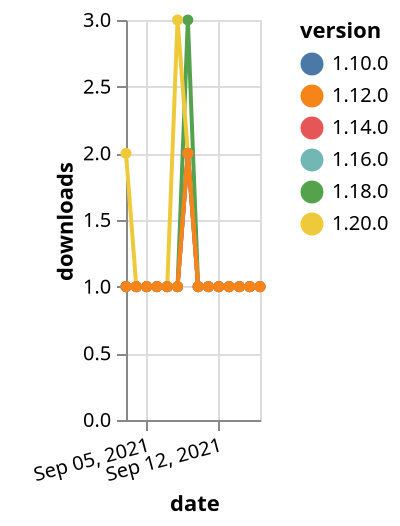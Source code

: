 {"$schema": "https://vega.github.io/schema/vega-lite/v5.json", "description": "A simple bar chart with embedded data.", "data": {"values": [{"date": "2021-09-03", "total": 167, "delta": 1, "version": "1.18.0"}, {"date": "2021-09-04", "total": 168, "delta": 1, "version": "1.18.0"}, {"date": "2021-09-05", "total": 169, "delta": 1, "version": "1.18.0"}, {"date": "2021-09-06", "total": 170, "delta": 1, "version": "1.18.0"}, {"date": "2021-09-07", "total": 171, "delta": 1, "version": "1.18.0"}, {"date": "2021-09-08", "total": 172, "delta": 1, "version": "1.18.0"}, {"date": "2021-09-09", "total": 175, "delta": 3, "version": "1.18.0"}, {"date": "2021-09-10", "total": 176, "delta": 1, "version": "1.18.0"}, {"date": "2021-09-11", "total": 177, "delta": 1, "version": "1.18.0"}, {"date": "2021-09-12", "total": 178, "delta": 1, "version": "1.18.0"}, {"date": "2021-09-13", "total": 179, "delta": 1, "version": "1.18.0"}, {"date": "2021-09-14", "total": 180, "delta": 1, "version": "1.18.0"}, {"date": "2021-09-15", "total": 181, "delta": 1, "version": "1.18.0"}, {"date": "2021-09-16", "total": 182, "delta": 1, "version": "1.18.0"}, {"date": "2021-09-03", "total": 238, "delta": 1, "version": "1.10.0"}, {"date": "2021-09-04", "total": 239, "delta": 1, "version": "1.10.0"}, {"date": "2021-09-05", "total": 240, "delta": 1, "version": "1.10.0"}, {"date": "2021-09-06", "total": 241, "delta": 1, "version": "1.10.0"}, {"date": "2021-09-07", "total": 242, "delta": 1, "version": "1.10.0"}, {"date": "2021-09-08", "total": 243, "delta": 1, "version": "1.10.0"}, {"date": "2021-09-09", "total": 245, "delta": 2, "version": "1.10.0"}, {"date": "2021-09-10", "total": 246, "delta": 1, "version": "1.10.0"}, {"date": "2021-09-11", "total": 247, "delta": 1, "version": "1.10.0"}, {"date": "2021-09-12", "total": 248, "delta": 1, "version": "1.10.0"}, {"date": "2021-09-13", "total": 249, "delta": 1, "version": "1.10.0"}, {"date": "2021-09-14", "total": 250, "delta": 1, "version": "1.10.0"}, {"date": "2021-09-15", "total": 251, "delta": 1, "version": "1.10.0"}, {"date": "2021-09-16", "total": 252, "delta": 1, "version": "1.10.0"}, {"date": "2021-09-03", "total": 117, "delta": 2, "version": "1.20.0"}, {"date": "2021-09-04", "total": 118, "delta": 1, "version": "1.20.0"}, {"date": "2021-09-05", "total": 119, "delta": 1, "version": "1.20.0"}, {"date": "2021-09-06", "total": 120, "delta": 1, "version": "1.20.0"}, {"date": "2021-09-07", "total": 121, "delta": 1, "version": "1.20.0"}, {"date": "2021-09-08", "total": 124, "delta": 3, "version": "1.20.0"}, {"date": "2021-09-09", "total": 126, "delta": 2, "version": "1.20.0"}, {"date": "2021-09-10", "total": 127, "delta": 1, "version": "1.20.0"}, {"date": "2021-09-11", "total": 128, "delta": 1, "version": "1.20.0"}, {"date": "2021-09-12", "total": 129, "delta": 1, "version": "1.20.0"}, {"date": "2021-09-13", "total": 130, "delta": 1, "version": "1.20.0"}, {"date": "2021-09-14", "total": 131, "delta": 1, "version": "1.20.0"}, {"date": "2021-09-15", "total": 132, "delta": 1, "version": "1.20.0"}, {"date": "2021-09-16", "total": 133, "delta": 1, "version": "1.20.0"}, {"date": "2021-09-03", "total": 151, "delta": 1, "version": "1.16.0"}, {"date": "2021-09-04", "total": 152, "delta": 1, "version": "1.16.0"}, {"date": "2021-09-05", "total": 153, "delta": 1, "version": "1.16.0"}, {"date": "2021-09-06", "total": 154, "delta": 1, "version": "1.16.0"}, {"date": "2021-09-07", "total": 155, "delta": 1, "version": "1.16.0"}, {"date": "2021-09-08", "total": 156, "delta": 1, "version": "1.16.0"}, {"date": "2021-09-09", "total": 158, "delta": 2, "version": "1.16.0"}, {"date": "2021-09-10", "total": 159, "delta": 1, "version": "1.16.0"}, {"date": "2021-09-11", "total": 160, "delta": 1, "version": "1.16.0"}, {"date": "2021-09-12", "total": 161, "delta": 1, "version": "1.16.0"}, {"date": "2021-09-13", "total": 162, "delta": 1, "version": "1.16.0"}, {"date": "2021-09-14", "total": 163, "delta": 1, "version": "1.16.0"}, {"date": "2021-09-15", "total": 164, "delta": 1, "version": "1.16.0"}, {"date": "2021-09-16", "total": 165, "delta": 1, "version": "1.16.0"}, {"date": "2021-09-03", "total": 184, "delta": 1, "version": "1.14.0"}, {"date": "2021-09-04", "total": 185, "delta": 1, "version": "1.14.0"}, {"date": "2021-09-05", "total": 186, "delta": 1, "version": "1.14.0"}, {"date": "2021-09-06", "total": 187, "delta": 1, "version": "1.14.0"}, {"date": "2021-09-07", "total": 188, "delta": 1, "version": "1.14.0"}, {"date": "2021-09-08", "total": 189, "delta": 1, "version": "1.14.0"}, {"date": "2021-09-09", "total": 191, "delta": 2, "version": "1.14.0"}, {"date": "2021-09-10", "total": 192, "delta": 1, "version": "1.14.0"}, {"date": "2021-09-11", "total": 193, "delta": 1, "version": "1.14.0"}, {"date": "2021-09-12", "total": 194, "delta": 1, "version": "1.14.0"}, {"date": "2021-09-13", "total": 195, "delta": 1, "version": "1.14.0"}, {"date": "2021-09-14", "total": 196, "delta": 1, "version": "1.14.0"}, {"date": "2021-09-15", "total": 197, "delta": 1, "version": "1.14.0"}, {"date": "2021-09-16", "total": 198, "delta": 1, "version": "1.14.0"}, {"date": "2021-09-03", "total": 188, "delta": 1, "version": "1.12.0"}, {"date": "2021-09-04", "total": 189, "delta": 1, "version": "1.12.0"}, {"date": "2021-09-05", "total": 190, "delta": 1, "version": "1.12.0"}, {"date": "2021-09-06", "total": 191, "delta": 1, "version": "1.12.0"}, {"date": "2021-09-07", "total": 192, "delta": 1, "version": "1.12.0"}, {"date": "2021-09-08", "total": 193, "delta": 1, "version": "1.12.0"}, {"date": "2021-09-09", "total": 195, "delta": 2, "version": "1.12.0"}, {"date": "2021-09-10", "total": 196, "delta": 1, "version": "1.12.0"}, {"date": "2021-09-11", "total": 197, "delta": 1, "version": "1.12.0"}, {"date": "2021-09-12", "total": 198, "delta": 1, "version": "1.12.0"}, {"date": "2021-09-13", "total": 199, "delta": 1, "version": "1.12.0"}, {"date": "2021-09-14", "total": 200, "delta": 1, "version": "1.12.0"}, {"date": "2021-09-15", "total": 201, "delta": 1, "version": "1.12.0"}, {"date": "2021-09-16", "total": 202, "delta": 1, "version": "1.12.0"}]}, "width": "container", "mark": {"type": "line", "point": {"filled": true}}, "encoding": {"x": {"field": "date", "type": "temporal", "timeUnit": "yearmonthdate", "title": "date", "axis": {"labelAngle": -15}}, "y": {"field": "delta", "type": "quantitative", "title": "downloads"}, "color": {"field": "version", "type": "nominal"}, "tooltip": {"field": "delta"}}}